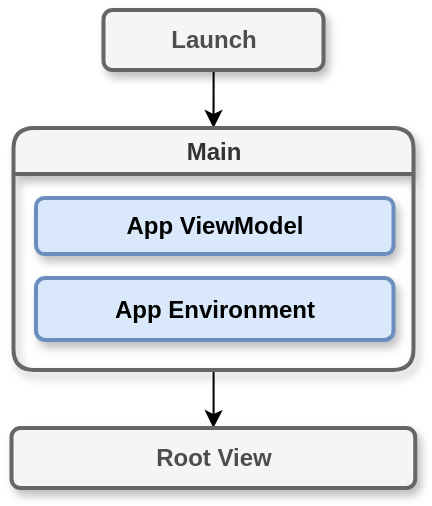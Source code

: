 <mxfile version="21.2.1" type="device" pages="3">
  <diagram name="AppFlow" id="THE9aw8xC50qih9O9k59">
    <mxGraphModel dx="864" dy="621" grid="1" gridSize="10" guides="1" tooltips="1" connect="1" arrows="1" fold="1" page="1" pageScale="1" pageWidth="850" pageHeight="1100" background="none" math="0" shadow="0">
      <root>
        <mxCell id="0" />
        <mxCell id="1" parent="0" />
        <mxCell id="5xqoxoShE5C4zNrSkepH-7" style="edgeStyle=orthogonalEdgeStyle;rounded=0;orthogonalLoop=1;jettySize=auto;html=1;fontFamily=Helvetica;fontSize=12;fontColor=#4D4D4D;startSize=23;entryX=0.5;entryY=0;entryDx=0;entryDy=0;" edge="1" parent="1" source="b1-T8Dii-pzNEnpuG8tk-1" target="5xqoxoShE5C4zNrSkepH-1">
          <mxGeometry relative="1" as="geometry">
            <mxPoint x="408.75" y="60" as="targetPoint" />
          </mxGeometry>
        </mxCell>
        <mxCell id="b1-T8Dii-pzNEnpuG8tk-1" value="Launch" style="rounded=1;whiteSpace=wrap;html=1;strokeWidth=2;fontStyle=1;shadow=1;fillColor=#f5f5f5;strokeColor=#666666;fontColor=#4D4D4D;" parent="1" vertex="1">
          <mxGeometry x="353.75" y="10" width="110" height="30" as="geometry" />
        </mxCell>
        <mxCell id="MheTMvELew123NZvhHA5-3" style="edgeStyle=orthogonalEdgeStyle;rounded=0;orthogonalLoop=1;jettySize=auto;html=1;entryX=0.5;entryY=0;entryDx=0;entryDy=0;fontFamily=Helvetica;fontSize=12;fontColor=#4D4D4D;startSize=23;" edge="1" parent="1" source="5xqoxoShE5C4zNrSkepH-1" target="MheTMvELew123NZvhHA5-1">
          <mxGeometry relative="1" as="geometry" />
        </mxCell>
        <mxCell id="5xqoxoShE5C4zNrSkepH-1" value="Main" style="swimlane;whiteSpace=wrap;html=1;labelBorderColor=none;shadow=1;glass=0;rounded=1;strokeWidth=2;fillColor=#f5f5f5;fontColor=#333333;strokeColor=#666666;gradientColor=none;swimlaneLine=1;" vertex="1" parent="1">
          <mxGeometry x="308.75" y="69" width="200" height="121" as="geometry">
            <mxRectangle x="308.75" y="69" width="140" height="30" as="alternateBounds" />
          </mxGeometry>
        </mxCell>
        <UserObject label="&lt;b&gt;App ViewModel&lt;/b&gt;" link="data:page/id,O8WyDyeK4Frd9R3peBef" id="5xqoxoShE5C4zNrSkepH-3">
          <mxCell style="rounded=1;whiteSpace=wrap;html=1;shadow=1;strokeColor=#6c8ebf;strokeWidth=2;fontFamily=Helvetica;fontSize=12;fillColor=#dae8fc;" vertex="1" parent="5xqoxoShE5C4zNrSkepH-1">
            <mxGeometry x="11.25" y="35" width="178.75" height="28" as="geometry" />
          </mxCell>
        </UserObject>
        <UserObject label="&lt;b&gt;App Environment&lt;/b&gt;" link="data:page/id,qhx9A7RwXnPCcTzTf_GL" id="5xqoxoShE5C4zNrSkepH-6">
          <mxCell style="rounded=1;whiteSpace=wrap;html=1;shadow=1;strokeColor=#6c8ebf;strokeWidth=2;fontFamily=Helvetica;fontSize=12;fillColor=#dae8fc;" vertex="1" parent="5xqoxoShE5C4zNrSkepH-1">
            <mxGeometry x="11.25" y="75" width="178.75" height="31" as="geometry" />
          </mxCell>
        </UserObject>
        <mxCell id="MheTMvELew123NZvhHA5-1" value="&lt;b&gt;Root View&lt;/b&gt;" style="rounded=1;whiteSpace=wrap;html=1;shadow=1;strokeColor=#666666;strokeWidth=2;fontFamily=Helvetica;fontSize=12;fontColor=#4D4D4D;fillColor=#f5f5f5;" vertex="1" parent="1">
          <mxGeometry x="307.75" y="219" width="201.87" height="30" as="geometry" />
        </mxCell>
      </root>
    </mxGraphModel>
  </diagram>
  <diagram id="qhx9A7RwXnPCcTzTf_GL" name="App Environment">
    <mxGraphModel dx="1010" dy="596" grid="1" gridSize="10" guides="1" tooltips="1" connect="1" arrows="1" fold="1" page="1" pageScale="1" pageWidth="850" pageHeight="1100" math="0" shadow="0">
      <root>
        <mxCell id="0" />
        <mxCell id="1" parent="0" />
        <mxCell id="29X90MTmfKGoUMo8JZHX-1" value="App Environment" style="rounded=1;whiteSpace=wrap;html=1;fillColor=#f5f5f5;fontColor=#333333;strokeColor=#666666;strokeWidth=2;fontStyle=1" vertex="1" parent="1">
          <mxGeometry x="365" y="20" width="120" height="40" as="geometry" />
        </mxCell>
      </root>
    </mxGraphModel>
  </diagram>
  <diagram id="O8WyDyeK4Frd9R3peBef" name="App ViewModel">
    <mxGraphModel dx="1175" dy="845" grid="1" gridSize="10" guides="1" tooltips="1" connect="1" arrows="1" fold="1" page="1" pageScale="1" pageWidth="850" pageHeight="1100" math="0" shadow="0">
      <root>
        <mxCell id="0" />
        <mxCell id="1" parent="0" />
        <mxCell id="8coP6Li8vTog1jKvxw6l-1" value="App ViewModel" style="rounded=1;whiteSpace=wrap;html=1;shadow=1;strokeColor=#666666;strokeWidth=2;fontFamily=Helvetica;fontSize=12;fontColor=#4D4D4D;fillColor=#f5f5f5;fontStyle=1" vertex="1" parent="1">
          <mxGeometry x="360" y="20" width="120" height="40" as="geometry" />
        </mxCell>
      </root>
    </mxGraphModel>
  </diagram>
</mxfile>
